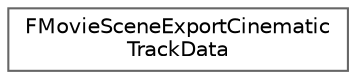 digraph "Graphical Class Hierarchy"
{
 // INTERACTIVE_SVG=YES
 // LATEX_PDF_SIZE
  bgcolor="transparent";
  edge [fontname=Helvetica,fontsize=10,labelfontname=Helvetica,labelfontsize=10];
  node [fontname=Helvetica,fontsize=10,shape=box,height=0.2,width=0.4];
  rankdir="LR";
  Node0 [id="Node000000",label="FMovieSceneExportCinematic\lTrackData",height=0.2,width=0.4,color="grey40", fillcolor="white", style="filled",URL="$dc/d53/structFMovieSceneExportCinematicTrackData.html",tooltip=" "];
}
